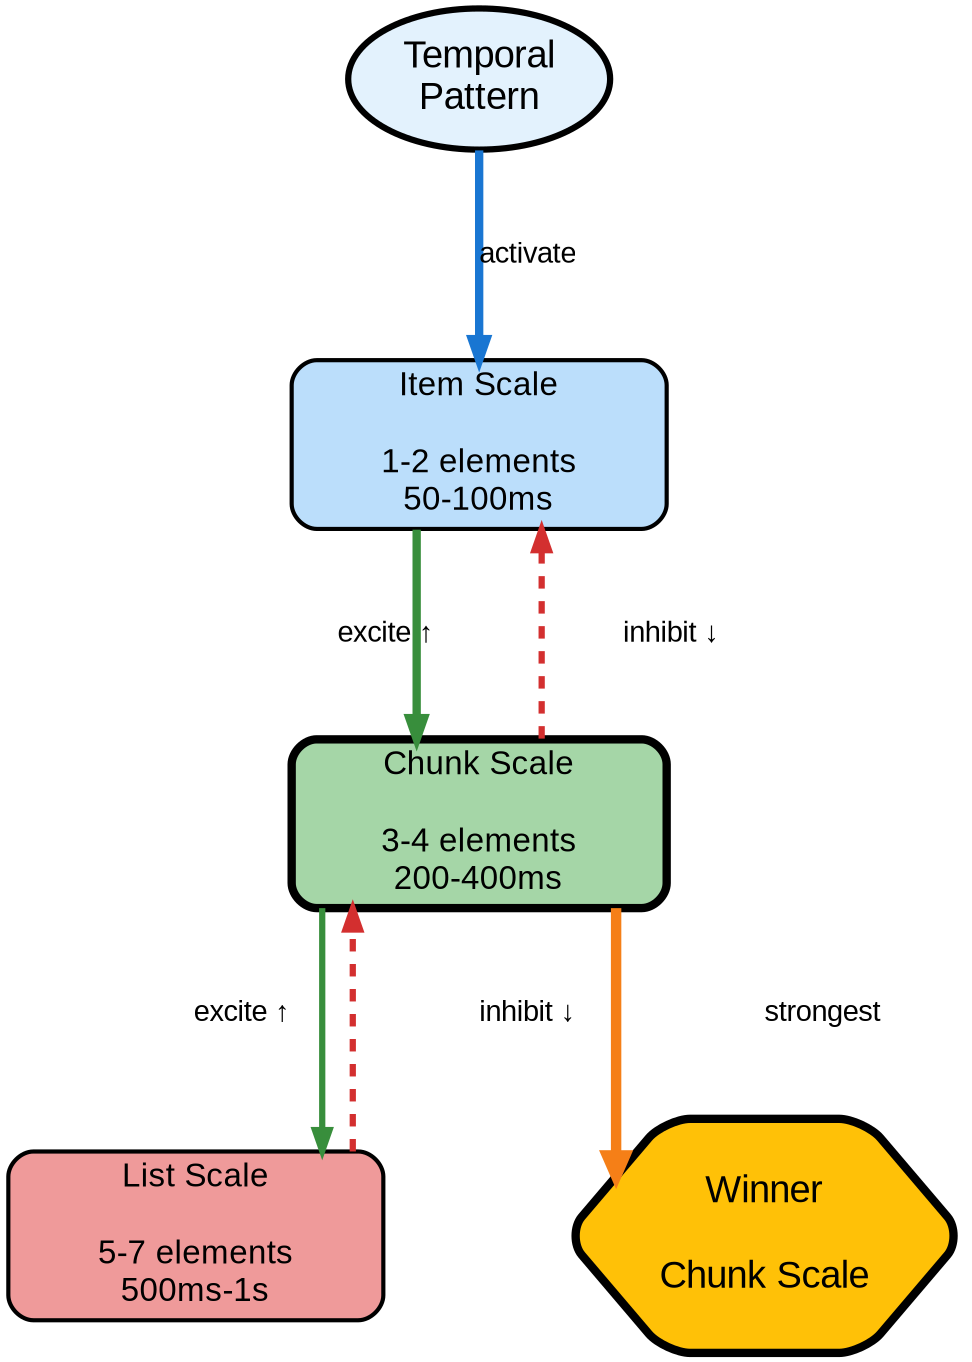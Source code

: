 digraph TemporalMultiScale {
    rankdir=TB;
    node [shape=box, style="rounded,filled", fontname="Arial", fontsize=16];
    edge [fontname="Arial", fontsize=14];
    splines=ortho;
    nodesep=1.2;
    ranksep=1.2;

    // Input
    input [label="Temporal\nPattern", shape=ellipse, fillcolor="#E3F2FD",
           penwidth=3, fontsize=18];

    // Item Scale
    items [label="Item Scale\n\n1-2 elements\n50-100ms",
           fillcolor="#BBDEFB", penwidth=2, fontsize=16, width=2.5];

    // Chunk Scale (emphasized)
    chunks [label="Chunk Scale\n\n3-4 elements\n200-400ms",
            fillcolor="#A5D6A7", penwidth=4, fontsize=16, width=2.5,
            style="rounded,filled,bold"];

    // List Scale
    lists [label="List Scale\n\n5-7 elements\n500ms-1s",
           fillcolor="#EF9A9A", penwidth=2, fontsize=16, width=2.5];

    // Winner
    winner [label="Winner\n\nChunk Scale", shape=hexagon, fillcolor="#FFC107",
            penwidth=4, fontsize=18];

    // Bottom-up excitation
    input -> items [label="activate", penwidth=4, color="#1976D2"];
    items -> chunks [label="excite ↑", penwidth=4, color="#388E3C"];
    chunks -> lists [label="excite ↑", penwidth=3, color="#388E3C"];

    // Top-down inhibition
    lists -> chunks [label="inhibit ↓", color="#D32F2F", penwidth=3, style=dashed];
    chunks -> items [label="inhibit ↓", color="#D32F2F", penwidth=3, style=dashed];

    // Winner selection
    chunks -> winner [label="strongest", penwidth=5, color="#F57F17"];
}
